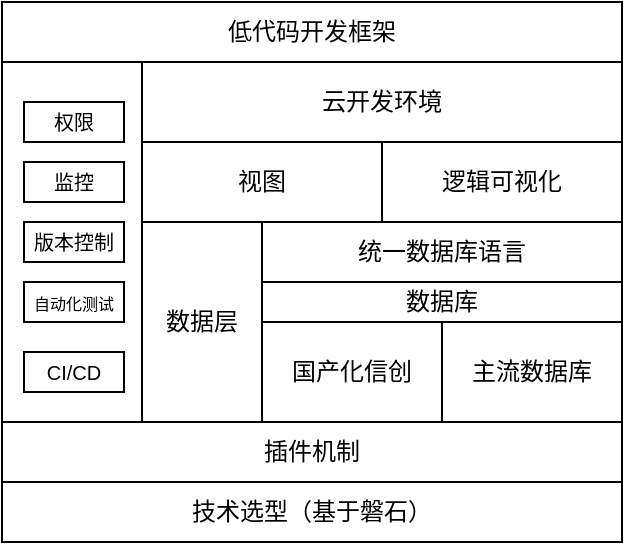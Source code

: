 <mxfile version="24.4.9" type="github">
  <diagram name="第 1 页" id="gqDG2Gp0E2L2Fy4fAPNA">
    <mxGraphModel dx="989" dy="538" grid="1" gridSize="10" guides="1" tooltips="1" connect="1" arrows="1" fold="1" page="1" pageScale="1" pageWidth="827" pageHeight="1169" math="0" shadow="0">
      <root>
        <mxCell id="0" />
        <mxCell id="1" parent="0" />
        <mxCell id="n-UN5kBv7NDgD-M8J7q2-3" value="" style="rounded=0;whiteSpace=wrap;html=1;" vertex="1" parent="1">
          <mxGeometry x="140" y="440" width="230" height="100" as="geometry" />
        </mxCell>
        <mxCell id="SDCCGMHogAq6qsjDlVBH-2" value="技术选型（基于磐石）" style="rounded=0;whiteSpace=wrap;html=1;" parent="1" vertex="1">
          <mxGeometry x="60" y="570" width="310" height="30" as="geometry" />
        </mxCell>
        <mxCell id="SDCCGMHogAq6qsjDlVBH-4" value="插件机制" style="rounded=0;whiteSpace=wrap;html=1;" parent="1" vertex="1">
          <mxGeometry x="60" y="540" width="310" height="30" as="geometry" />
        </mxCell>
        <mxCell id="SDCCGMHogAq6qsjDlVBH-6" value="低代码开发框架" style="rounded=0;whiteSpace=wrap;html=1;" parent="1" vertex="1">
          <mxGeometry x="60" y="330" width="310" height="30" as="geometry" />
        </mxCell>
        <mxCell id="n-UN5kBv7NDgD-M8J7q2-2" value="" style="rounded=0;whiteSpace=wrap;html=1;" vertex="1" parent="1">
          <mxGeometry x="60" y="360" width="70" height="180" as="geometry" />
        </mxCell>
        <mxCell id="n-UN5kBv7NDgD-M8J7q2-4" value="数据层" style="rounded=0;whiteSpace=wrap;html=1;" vertex="1" parent="1">
          <mxGeometry x="130" y="440" width="60" height="100" as="geometry" />
        </mxCell>
        <mxCell id="n-UN5kBv7NDgD-M8J7q2-6" value="云开发环境" style="rounded=0;whiteSpace=wrap;html=1;" vertex="1" parent="1">
          <mxGeometry x="130" y="360" width="240" height="40" as="geometry" />
        </mxCell>
        <mxCell id="n-UN5kBv7NDgD-M8J7q2-7" value="视图" style="rounded=0;whiteSpace=wrap;html=1;" vertex="1" parent="1">
          <mxGeometry x="130" y="400" width="120" height="40" as="geometry" />
        </mxCell>
        <mxCell id="SDCCGMHogAq6qsjDlVBH-20" value="&lt;font style=&quot;font-size: 10px;&quot;&gt;监控&lt;/font&gt;" style="rounded=0;whiteSpace=wrap;html=1;" parent="1" vertex="1">
          <mxGeometry x="71" y="410" width="50" height="20" as="geometry" />
        </mxCell>
        <mxCell id="SDCCGMHogAq6qsjDlVBH-21" value="&lt;font style=&quot;font-size: 10px;&quot;&gt;权限&lt;/font&gt;" style="rounded=0;whiteSpace=wrap;html=1;" parent="1" vertex="1">
          <mxGeometry x="71" y="380" width="50" height="20" as="geometry" />
        </mxCell>
        <mxCell id="n-UN5kBv7NDgD-M8J7q2-9" value="统一数据库语言" style="rounded=0;whiteSpace=wrap;html=1;" vertex="1" parent="1">
          <mxGeometry x="190" y="440" width="180" height="30" as="geometry" />
        </mxCell>
        <mxCell id="n-UN5kBv7NDgD-M8J7q2-11" value="国产化信创" style="rounded=0;whiteSpace=wrap;html=1;" vertex="1" parent="1">
          <mxGeometry x="190" y="490" width="90" height="50" as="geometry" />
        </mxCell>
        <mxCell id="n-UN5kBv7NDgD-M8J7q2-19" value="&lt;font style=&quot;font-size: 10px;&quot;&gt;版本控制&lt;/font&gt;" style="rounded=0;whiteSpace=wrap;html=1;" vertex="1" parent="1">
          <mxGeometry x="71" y="440" width="50" height="20" as="geometry" />
        </mxCell>
        <mxCell id="n-UN5kBv7NDgD-M8J7q2-21" value="&lt;font style=&quot;font-size: 8px;&quot;&gt;自动化测试&lt;/font&gt;" style="rounded=0;whiteSpace=wrap;html=1;" vertex="1" parent="1">
          <mxGeometry x="71" y="470" width="50" height="20" as="geometry" />
        </mxCell>
        <mxCell id="n-UN5kBv7NDgD-M8J7q2-22" value="&lt;font style=&quot;font-size: 10px;&quot;&gt;CI/CD&lt;/font&gt;" style="rounded=0;whiteSpace=wrap;html=1;" vertex="1" parent="1">
          <mxGeometry x="71" y="505" width="50" height="20" as="geometry" />
        </mxCell>
        <mxCell id="n-UN5kBv7NDgD-M8J7q2-29" value="主流数据库" style="rounded=0;whiteSpace=wrap;html=1;" vertex="1" parent="1">
          <mxGeometry x="280" y="490" width="90" height="50" as="geometry" />
        </mxCell>
        <mxCell id="n-UN5kBv7NDgD-M8J7q2-30" value="数据库" style="rounded=0;whiteSpace=wrap;html=1;" vertex="1" parent="1">
          <mxGeometry x="190" y="470" width="180" height="20" as="geometry" />
        </mxCell>
        <mxCell id="n-UN5kBv7NDgD-M8J7q2-33" value="逻辑可视化" style="rounded=0;whiteSpace=wrap;html=1;" vertex="1" parent="1">
          <mxGeometry x="250" y="400" width="120" height="40" as="geometry" />
        </mxCell>
      </root>
    </mxGraphModel>
  </diagram>
</mxfile>
